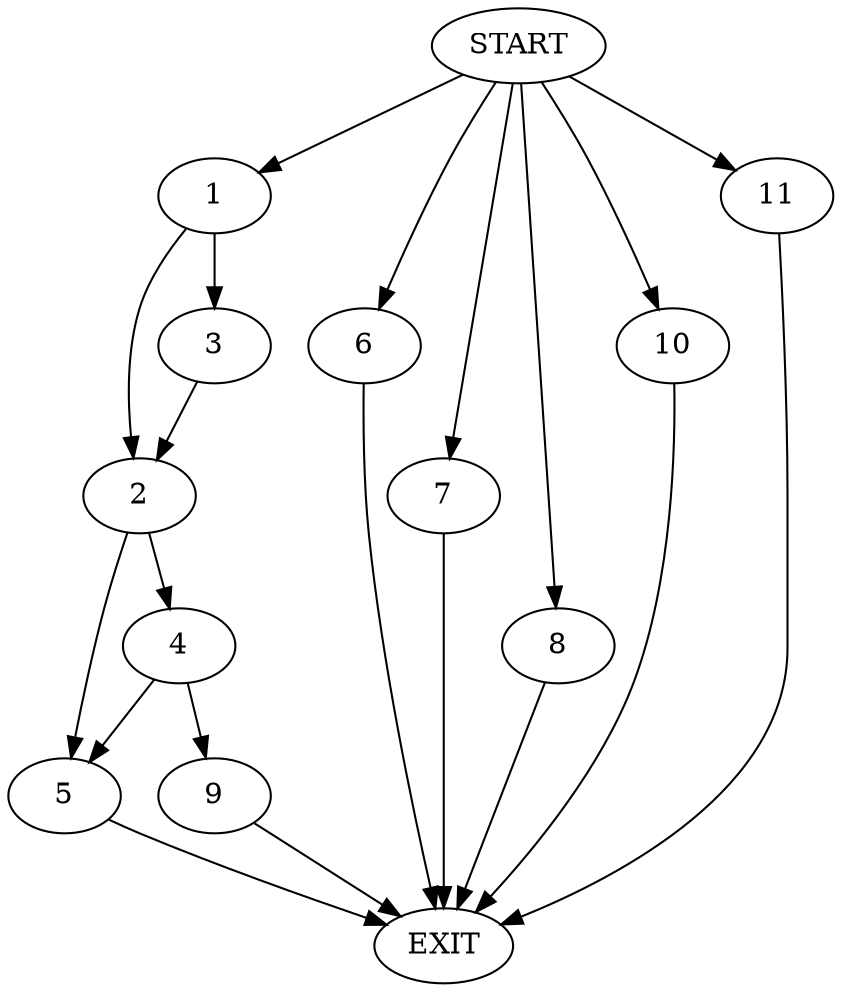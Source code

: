 digraph {
0 [label="START"]
12 [label="EXIT"]
0 -> 1
1 -> 2
1 -> 3
3 -> 2
2 -> 4
2 -> 5
0 -> 6
6 -> 12
0 -> 7
7 -> 12
0 -> 8
8 -> 12
4 -> 5
4 -> 9
5 -> 12
9 -> 12
0 -> 10
10 -> 12
0 -> 11
11 -> 12
}
